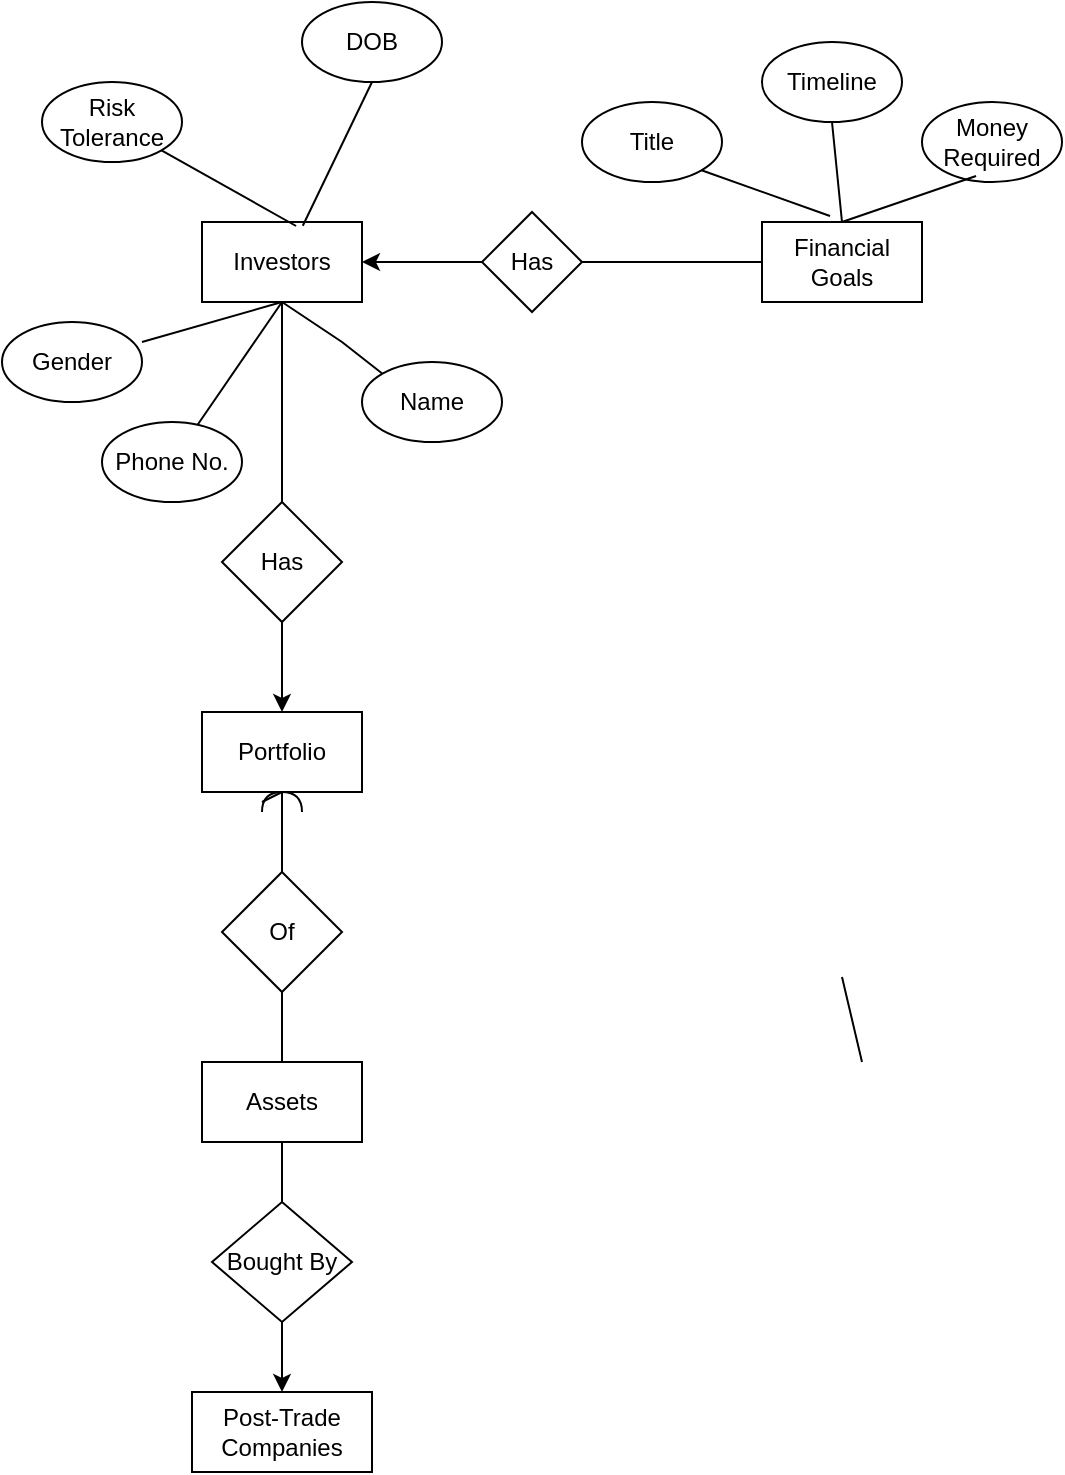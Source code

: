<mxfile version="26.0.6">
  <diagram name="Page-1" id="4rOy4iKqAruxXbhjo2yN">
    <mxGraphModel dx="1434" dy="948" grid="1" gridSize="10" guides="1" tooltips="1" connect="1" arrows="1" fold="1" page="1" pageScale="1" pageWidth="850" pageHeight="1100" math="0" shadow="0">
      <root>
        <mxCell id="0" />
        <mxCell id="1" parent="0" />
        <mxCell id="rMnHz2cr47F_pHoi-0KD-1" value="Investors" style="rounded=0;whiteSpace=wrap;html=1;" parent="1" vertex="1">
          <mxGeometry x="110" y="200" width="80" height="40" as="geometry" />
        </mxCell>
        <mxCell id="rMnHz2cr47F_pHoi-0KD-3" value="Phone No." style="ellipse;whiteSpace=wrap;html=1;" parent="1" vertex="1">
          <mxGeometry x="60" y="300" width="70" height="40" as="geometry" />
        </mxCell>
        <mxCell id="rMnHz2cr47F_pHoi-0KD-4" value="DOB" style="ellipse;whiteSpace=wrap;html=1;" parent="1" vertex="1">
          <mxGeometry x="160" y="90" width="70" height="40" as="geometry" />
        </mxCell>
        <mxCell id="rMnHz2cr47F_pHoi-0KD-5" value="Name" style="ellipse;whiteSpace=wrap;html=1;" parent="1" vertex="1">
          <mxGeometry x="190" y="270" width="70" height="40" as="geometry" />
        </mxCell>
        <mxCell id="rMnHz2cr47F_pHoi-0KD-6" value="Gender" style="ellipse;whiteSpace=wrap;html=1;" parent="1" vertex="1">
          <mxGeometry x="10" y="250" width="70" height="40" as="geometry" />
        </mxCell>
        <mxCell id="rMnHz2cr47F_pHoi-0KD-7" value="" style="endArrow=none;html=1;rounded=0;entryX=0.5;entryY=1;entryDx=0;entryDy=0;exitX=1;exitY=0.25;exitDx=0;exitDy=0;exitPerimeter=0;" parent="1" source="rMnHz2cr47F_pHoi-0KD-6" target="rMnHz2cr47F_pHoi-0KD-1" edge="1">
          <mxGeometry width="50" height="50" relative="1" as="geometry">
            <mxPoint x="140" y="310" as="sourcePoint" />
            <mxPoint x="190" y="260" as="targetPoint" />
          </mxGeometry>
        </mxCell>
        <mxCell id="rMnHz2cr47F_pHoi-0KD-8" value="" style="endArrow=none;html=1;rounded=0;entryX=0.5;entryY=1;entryDx=0;entryDy=0;" parent="1" source="rMnHz2cr47F_pHoi-0KD-3" target="rMnHz2cr47F_pHoi-0KD-1" edge="1">
          <mxGeometry width="50" height="50" relative="1" as="geometry">
            <mxPoint x="140" y="310" as="sourcePoint" />
            <mxPoint x="150" y="250" as="targetPoint" />
          </mxGeometry>
        </mxCell>
        <mxCell id="rMnHz2cr47F_pHoi-0KD-9" value="" style="endArrow=none;html=1;rounded=0;exitX=0.5;exitY=1;exitDx=0;exitDy=0;entryX=0.63;entryY=0.047;entryDx=0;entryDy=0;entryPerimeter=0;" parent="1" source="rMnHz2cr47F_pHoi-0KD-4" target="rMnHz2cr47F_pHoi-0KD-1" edge="1">
          <mxGeometry width="50" height="50" relative="1" as="geometry">
            <mxPoint x="140" y="310" as="sourcePoint" />
            <mxPoint x="150" y="240" as="targetPoint" />
          </mxGeometry>
        </mxCell>
        <mxCell id="rMnHz2cr47F_pHoi-0KD-10" value="" style="endArrow=none;html=1;rounded=0;exitX=0;exitY=0;exitDx=0;exitDy=0;entryX=0.5;entryY=1;entryDx=0;entryDy=0;" parent="1" source="rMnHz2cr47F_pHoi-0KD-5" target="rMnHz2cr47F_pHoi-0KD-1" edge="1">
          <mxGeometry width="50" height="50" relative="1" as="geometry">
            <mxPoint x="140" y="310" as="sourcePoint" />
            <mxPoint x="150" y="250" as="targetPoint" />
            <Array as="points">
              <mxPoint x="180" y="260" />
            </Array>
          </mxGeometry>
        </mxCell>
        <mxCell id="rMnHz2cr47F_pHoi-0KD-11" value="Risk Tolerance" style="ellipse;whiteSpace=wrap;html=1;" parent="1" vertex="1">
          <mxGeometry x="30" y="130" width="70" height="40" as="geometry" />
        </mxCell>
        <mxCell id="rMnHz2cr47F_pHoi-0KD-12" value="" style="endArrow=none;html=1;rounded=0;entryX=0.588;entryY=0.05;entryDx=0;entryDy=0;entryPerimeter=0;exitX=1;exitY=1;exitDx=0;exitDy=0;" parent="1" source="rMnHz2cr47F_pHoi-0KD-11" target="rMnHz2cr47F_pHoi-0KD-1" edge="1">
          <mxGeometry width="50" height="50" relative="1" as="geometry">
            <mxPoint x="140" y="310" as="sourcePoint" />
            <mxPoint x="190" y="260" as="targetPoint" />
          </mxGeometry>
        </mxCell>
        <mxCell id="rMnHz2cr47F_pHoi-0KD-14" value="Financial Goals" style="rounded=0;whiteSpace=wrap;html=1;" parent="1" vertex="1">
          <mxGeometry x="390" y="200" width="80" height="40" as="geometry" />
        </mxCell>
        <mxCell id="rMnHz2cr47F_pHoi-0KD-15" value="Title" style="ellipse;whiteSpace=wrap;html=1;" parent="1" vertex="1">
          <mxGeometry x="300" y="140" width="70" height="40" as="geometry" />
        </mxCell>
        <mxCell id="rMnHz2cr47F_pHoi-0KD-16" value="Timeline" style="ellipse;whiteSpace=wrap;html=1;" parent="1" vertex="1">
          <mxGeometry x="390" y="110" width="70" height="40" as="geometry" />
        </mxCell>
        <mxCell id="rMnHz2cr47F_pHoi-0KD-17" value="Money Required" style="ellipse;whiteSpace=wrap;html=1;" parent="1" vertex="1">
          <mxGeometry x="470" y="140" width="70" height="40" as="geometry" />
        </mxCell>
        <mxCell id="rMnHz2cr47F_pHoi-0KD-18" value="" style="endArrow=none;html=1;rounded=0;exitX=1;exitY=1;exitDx=0;exitDy=0;entryX=0.425;entryY=-0.075;entryDx=0;entryDy=0;entryPerimeter=0;" parent="1" source="rMnHz2cr47F_pHoi-0KD-15" target="rMnHz2cr47F_pHoi-0KD-14" edge="1">
          <mxGeometry width="50" height="50" relative="1" as="geometry">
            <mxPoint x="380" y="270" as="sourcePoint" />
            <mxPoint x="430" y="220" as="targetPoint" />
          </mxGeometry>
        </mxCell>
        <mxCell id="rMnHz2cr47F_pHoi-0KD-19" value="" style="endArrow=none;html=1;rounded=0;exitX=0.5;exitY=1;exitDx=0;exitDy=0;" parent="1" source="rMnHz2cr47F_pHoi-0KD-16" edge="1">
          <mxGeometry width="50" height="50" relative="1" as="geometry">
            <mxPoint x="380" y="270" as="sourcePoint" />
            <mxPoint x="430" y="200" as="targetPoint" />
          </mxGeometry>
        </mxCell>
        <mxCell id="rMnHz2cr47F_pHoi-0KD-20" value="" style="endArrow=none;html=1;rounded=0;exitX=0.386;exitY=0.925;exitDx=0;exitDy=0;exitPerimeter=0;entryX=0.5;entryY=0;entryDx=0;entryDy=0;" parent="1" source="rMnHz2cr47F_pHoi-0KD-17" target="rMnHz2cr47F_pHoi-0KD-14" edge="1">
          <mxGeometry width="50" height="50" relative="1" as="geometry">
            <mxPoint x="380" y="270" as="sourcePoint" />
            <mxPoint x="430" y="220" as="targetPoint" />
          </mxGeometry>
        </mxCell>
        <mxCell id="rMnHz2cr47F_pHoi-0KD-21" value="Has" style="rhombus;whiteSpace=wrap;html=1;" parent="1" vertex="1">
          <mxGeometry x="250" y="195" width="50" height="50" as="geometry" />
        </mxCell>
        <mxCell id="rMnHz2cr47F_pHoi-0KD-23" value="" style="endArrow=none;html=1;rounded=0;entryX=0;entryY=0.5;entryDx=0;entryDy=0;exitX=1;exitY=0.5;exitDx=0;exitDy=0;" parent="1" source="rMnHz2cr47F_pHoi-0KD-21" target="rMnHz2cr47F_pHoi-0KD-14" edge="1">
          <mxGeometry width="50" height="50" relative="1" as="geometry">
            <mxPoint x="310" y="220" as="sourcePoint" />
            <mxPoint x="320" y="160" as="targetPoint" />
          </mxGeometry>
        </mxCell>
        <mxCell id="rMnHz2cr47F_pHoi-0KD-24" value="" style="endArrow=classic;html=1;rounded=0;entryX=1;entryY=0.5;entryDx=0;entryDy=0;exitX=0;exitY=0.5;exitDx=0;exitDy=0;" parent="1" source="rMnHz2cr47F_pHoi-0KD-21" target="rMnHz2cr47F_pHoi-0KD-1" edge="1">
          <mxGeometry width="50" height="50" relative="1" as="geometry">
            <mxPoint x="270" y="210" as="sourcePoint" />
            <mxPoint x="320" y="160" as="targetPoint" />
          </mxGeometry>
        </mxCell>
        <mxCell id="rMnHz2cr47F_pHoi-0KD-25" value="Assets" style="rounded=0;whiteSpace=wrap;html=1;" parent="1" vertex="1">
          <mxGeometry x="110" y="620" width="80" height="40" as="geometry" />
        </mxCell>
        <mxCell id="rMnHz2cr47F_pHoi-0KD-55" style="edgeStyle=orthogonalEdgeStyle;rounded=0;orthogonalLoop=1;jettySize=auto;html=1;exitX=0.5;exitY=1;exitDx=0;exitDy=0;entryX=0.5;entryY=0;entryDx=0;entryDy=0;" parent="1" source="rMnHz2cr47F_pHoi-0KD-37" target="rMnHz2cr47F_pHoi-0KD-40" edge="1">
          <mxGeometry relative="1" as="geometry" />
        </mxCell>
        <mxCell id="rMnHz2cr47F_pHoi-0KD-37" value="Has" style="rhombus;whiteSpace=wrap;html=1;" parent="1" vertex="1">
          <mxGeometry x="120" y="340" width="60" height="60" as="geometry" />
        </mxCell>
        <mxCell id="rMnHz2cr47F_pHoi-0KD-39" value="" style="endArrow=none;html=1;rounded=0;exitX=0.5;exitY=0;exitDx=0;exitDy=0;" parent="1" source="rMnHz2cr47F_pHoi-0KD-37" edge="1">
          <mxGeometry width="50" height="50" relative="1" as="geometry">
            <mxPoint x="280" y="360" as="sourcePoint" />
            <mxPoint x="150" y="240" as="targetPoint" />
          </mxGeometry>
        </mxCell>
        <mxCell id="rMnHz2cr47F_pHoi-0KD-40" value="Portfolio" style="rounded=0;whiteSpace=wrap;html=1;" parent="1" vertex="1">
          <mxGeometry x="110" y="445" width="80" height="40" as="geometry" />
        </mxCell>
        <mxCell id="rMnHz2cr47F_pHoi-0KD-45" value="Of" style="rhombus;whiteSpace=wrap;html=1;" parent="1" vertex="1">
          <mxGeometry x="120" y="525" width="60" height="60" as="geometry" />
        </mxCell>
        <mxCell id="rMnHz2cr47F_pHoi-0KD-46" value="" style="endArrow=none;html=1;rounded=0;entryX=0.5;entryY=1;entryDx=0;entryDy=0;exitX=0.5;exitY=0;exitDx=0;exitDy=0;" parent="1" source="rMnHz2cr47F_pHoi-0KD-52" target="rMnHz2cr47F_pHoi-0KD-40" edge="1">
          <mxGeometry width="50" height="50" relative="1" as="geometry">
            <mxPoint x="150" y="520" as="sourcePoint" />
            <mxPoint x="330" y="460" as="targetPoint" />
          </mxGeometry>
        </mxCell>
        <mxCell id="rMnHz2cr47F_pHoi-0KD-47" value="" style="endArrow=none;html=1;rounded=0;entryX=0.5;entryY=1;entryDx=0;entryDy=0;exitX=0.5;exitY=0;exitDx=0;exitDy=0;" parent="1" source="rMnHz2cr47F_pHoi-0KD-25" target="rMnHz2cr47F_pHoi-0KD-45" edge="1">
          <mxGeometry width="50" height="50" relative="1" as="geometry">
            <mxPoint x="280" y="510" as="sourcePoint" />
            <mxPoint x="330" y="460" as="targetPoint" />
          </mxGeometry>
        </mxCell>
        <mxCell id="rMnHz2cr47F_pHoi-0KD-53" value="" style="endArrow=none;html=1;rounded=0;entryX=1;entryY=0.5;entryDx=0;entryDy=0;exitX=0.5;exitY=0;exitDx=0;exitDy=0;entryPerimeter=0;" parent="1" source="rMnHz2cr47F_pHoi-0KD-45" target="rMnHz2cr47F_pHoi-0KD-52" edge="1">
          <mxGeometry width="50" height="50" relative="1" as="geometry">
            <mxPoint x="150" y="525" as="sourcePoint" />
            <mxPoint x="150" y="485" as="targetPoint" />
          </mxGeometry>
        </mxCell>
        <mxCell id="rMnHz2cr47F_pHoi-0KD-52" value="" style="shape=requiredInterface;html=1;verticalLabelPosition=bottom;sketch=0;rotation=-90;" parent="1" vertex="1">
          <mxGeometry x="145" y="480" width="10" height="20" as="geometry" />
        </mxCell>
        <mxCell id="rMnHz2cr47F_pHoi-0KD-71" value="" style="endArrow=none;html=1;rounded=0;exitX=1;exitY=0.75;exitDx=0;exitDy=0;" parent="1" target="rMnHz2cr47F_pHoi-0KD-69" edge="1">
          <mxGeometry width="50" height="50" relative="1" as="geometry">
            <mxPoint x="430" y="577.5" as="sourcePoint" />
            <mxPoint x="440" y="620" as="targetPoint" />
          </mxGeometry>
        </mxCell>
        <mxCell id="rMnHz2cr47F_pHoi-0KD-72" value="Post-Trade Companies" style="rounded=0;whiteSpace=wrap;html=1;" parent="1" vertex="1">
          <mxGeometry x="105" y="785" width="90" height="40" as="geometry" />
        </mxCell>
        <mxCell id="rMnHz2cr47F_pHoi-0KD-73" value="Bought By" style="rhombus;whiteSpace=wrap;html=1;" parent="1" vertex="1">
          <mxGeometry x="115" y="690" width="70" height="60" as="geometry" />
        </mxCell>
        <mxCell id="rMnHz2cr47F_pHoi-0KD-74" value="" style="endArrow=none;html=1;rounded=0;entryX=0.5;entryY=1;entryDx=0;entryDy=0;exitX=0.5;exitY=0;exitDx=0;exitDy=0;" parent="1" source="rMnHz2cr47F_pHoi-0KD-73" target="rMnHz2cr47F_pHoi-0KD-25" edge="1">
          <mxGeometry width="50" height="50" relative="1" as="geometry">
            <mxPoint x="200" y="630" as="sourcePoint" />
            <mxPoint x="250" y="580" as="targetPoint" />
          </mxGeometry>
        </mxCell>
        <mxCell id="rMnHz2cr47F_pHoi-0KD-76" value="" style="endArrow=classic;html=1;rounded=0;exitX=0.5;exitY=1;exitDx=0;exitDy=0;entryX=0.5;entryY=0;entryDx=0;entryDy=0;" parent="1" source="rMnHz2cr47F_pHoi-0KD-73" target="rMnHz2cr47F_pHoi-0KD-72" edge="1">
          <mxGeometry width="50" height="50" relative="1" as="geometry">
            <mxPoint x="140" y="780" as="sourcePoint" />
            <mxPoint x="190" y="730" as="targetPoint" />
          </mxGeometry>
        </mxCell>
      </root>
    </mxGraphModel>
  </diagram>
</mxfile>
